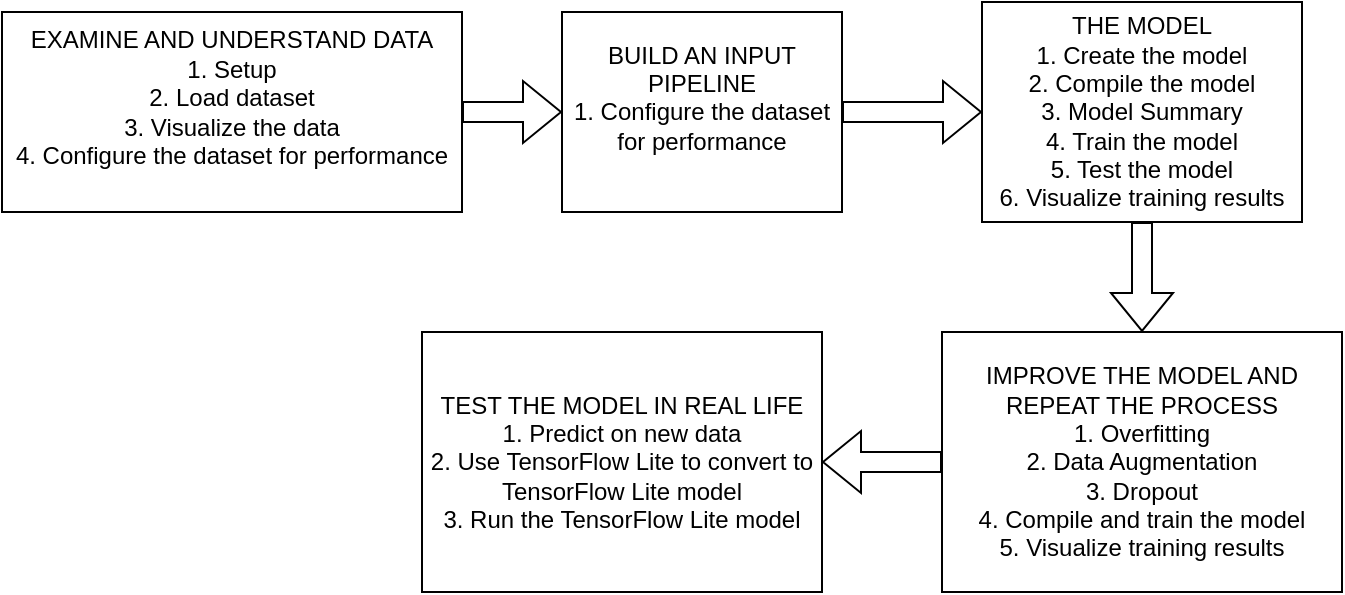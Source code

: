 <mxfile version="26.2.14">
  <diagram id="C5RBs43oDa-KdzZeNtuy" name="Page-1">
    <mxGraphModel dx="872" dy="465" grid="1" gridSize="10" guides="1" tooltips="1" connect="1" arrows="1" fold="1" page="1" pageScale="1" pageWidth="827" pageHeight="1169" math="0" shadow="0">
      <root>
        <mxCell id="WIyWlLk6GJQsqaUBKTNV-0" />
        <mxCell id="WIyWlLk6GJQsqaUBKTNV-1" parent="WIyWlLk6GJQsqaUBKTNV-0" />
        <mxCell id="w_ydLIhbD58FONDeldrW-0" value="EXAMINE AND UNDERSTAND DATA&lt;div&gt;1. Setup&lt;/div&gt;&lt;div&gt;2. Load dataset&lt;/div&gt;&lt;div&gt;3. Visualize the data&lt;/div&gt;&lt;div&gt;4. Configure the dataset for performance&lt;/div&gt;&lt;div&gt;&lt;br&gt;&lt;/div&gt;" style="rounded=0;whiteSpace=wrap;html=1;" vertex="1" parent="WIyWlLk6GJQsqaUBKTNV-1">
          <mxGeometry x="40" y="130" width="230" height="100" as="geometry" />
        </mxCell>
        <mxCell id="w_ydLIhbD58FONDeldrW-1" value="BUILD AN INPUT PIPELINE&lt;div&gt;1. C&lt;span style=&quot;background-color: transparent; color: light-dark(rgb(0, 0, 0), rgb(255, 255, 255));&quot;&gt;onfigure the dataset for performance&lt;/span&gt;&lt;/div&gt;&lt;div&gt;&lt;br&gt;&lt;/div&gt;" style="rounded=0;whiteSpace=wrap;html=1;" vertex="1" parent="WIyWlLk6GJQsqaUBKTNV-1">
          <mxGeometry x="320" y="130" width="140" height="100" as="geometry" />
        </mxCell>
        <mxCell id="w_ydLIhbD58FONDeldrW-2" value="" style="shape=flexArrow;endArrow=classic;html=1;rounded=0;exitX=1;exitY=0.5;exitDx=0;exitDy=0;" edge="1" parent="WIyWlLk6GJQsqaUBKTNV-1" source="w_ydLIhbD58FONDeldrW-0" target="w_ydLIhbD58FONDeldrW-1">
          <mxGeometry width="50" height="50" relative="1" as="geometry">
            <mxPoint x="390" y="290" as="sourcePoint" />
            <mxPoint x="440" y="240" as="targetPoint" />
          </mxGeometry>
        </mxCell>
        <mxCell id="w_ydLIhbD58FONDeldrW-3" value="THE MODEL&lt;div&gt;1. Create the model&lt;/div&gt;&lt;div&gt;2. Compile the model&lt;/div&gt;&lt;div&gt;3. Model Summary&lt;/div&gt;&lt;div&gt;4. Train the model&lt;/div&gt;&lt;div&gt;5. Test the model&lt;/div&gt;&lt;div&gt;6. Visualize training results&lt;/div&gt;" style="rounded=0;whiteSpace=wrap;html=1;" vertex="1" parent="WIyWlLk6GJQsqaUBKTNV-1">
          <mxGeometry x="530" y="125" width="160" height="110" as="geometry" />
        </mxCell>
        <mxCell id="w_ydLIhbD58FONDeldrW-4" value="" style="shape=flexArrow;endArrow=classic;html=1;rounded=0;exitX=1;exitY=0.5;exitDx=0;exitDy=0;entryX=0;entryY=0.5;entryDx=0;entryDy=0;" edge="1" parent="WIyWlLk6GJQsqaUBKTNV-1" source="w_ydLIhbD58FONDeldrW-1" target="w_ydLIhbD58FONDeldrW-3">
          <mxGeometry width="50" height="50" relative="1" as="geometry">
            <mxPoint x="390" y="290" as="sourcePoint" />
            <mxPoint x="440" y="240" as="targetPoint" />
          </mxGeometry>
        </mxCell>
        <mxCell id="w_ydLIhbD58FONDeldrW-5" value="IMPROVE THE MODEL AND REPEAT THE PROCESS&lt;div&gt;1. Overfitting&lt;/div&gt;&lt;div&gt;2. Data Augmentation&lt;/div&gt;&lt;div&gt;3. Dropout&lt;/div&gt;&lt;div&gt;4. Compile and train the model&lt;/div&gt;&lt;div&gt;5. Visualize training results&lt;/div&gt;" style="rounded=0;whiteSpace=wrap;html=1;" vertex="1" parent="WIyWlLk6GJQsqaUBKTNV-1">
          <mxGeometry x="510" y="290" width="200" height="130" as="geometry" />
        </mxCell>
        <mxCell id="w_ydLIhbD58FONDeldrW-6" value="" style="shape=flexArrow;endArrow=classic;html=1;rounded=0;exitX=0.5;exitY=1;exitDx=0;exitDy=0;entryX=0.5;entryY=0;entryDx=0;entryDy=0;" edge="1" parent="WIyWlLk6GJQsqaUBKTNV-1" source="w_ydLIhbD58FONDeldrW-3" target="w_ydLIhbD58FONDeldrW-5">
          <mxGeometry width="50" height="50" relative="1" as="geometry">
            <mxPoint x="390" y="290" as="sourcePoint" />
            <mxPoint x="440" y="240" as="targetPoint" />
          </mxGeometry>
        </mxCell>
        <mxCell id="w_ydLIhbD58FONDeldrW-7" value="TEST THE MODEL IN REAL LIFE&lt;div&gt;1. Predict on new data&lt;/div&gt;&lt;div&gt;2. Use TensorFlow Lite to convert to TensorFlow Lite model&lt;/div&gt;&lt;div&gt;3. Run the TensorFlow Lite model&lt;/div&gt;" style="rounded=0;whiteSpace=wrap;html=1;" vertex="1" parent="WIyWlLk6GJQsqaUBKTNV-1">
          <mxGeometry x="250" y="290" width="200" height="130" as="geometry" />
        </mxCell>
        <mxCell id="w_ydLIhbD58FONDeldrW-8" value="" style="shape=flexArrow;endArrow=classic;html=1;rounded=0;exitX=0;exitY=0.5;exitDx=0;exitDy=0;entryX=1;entryY=0.5;entryDx=0;entryDy=0;" edge="1" parent="WIyWlLk6GJQsqaUBKTNV-1" source="w_ydLIhbD58FONDeldrW-5" target="w_ydLIhbD58FONDeldrW-7">
          <mxGeometry width="50" height="50" relative="1" as="geometry">
            <mxPoint x="390" y="290" as="sourcePoint" />
            <mxPoint x="440" y="240" as="targetPoint" />
          </mxGeometry>
        </mxCell>
      </root>
    </mxGraphModel>
  </diagram>
</mxfile>
